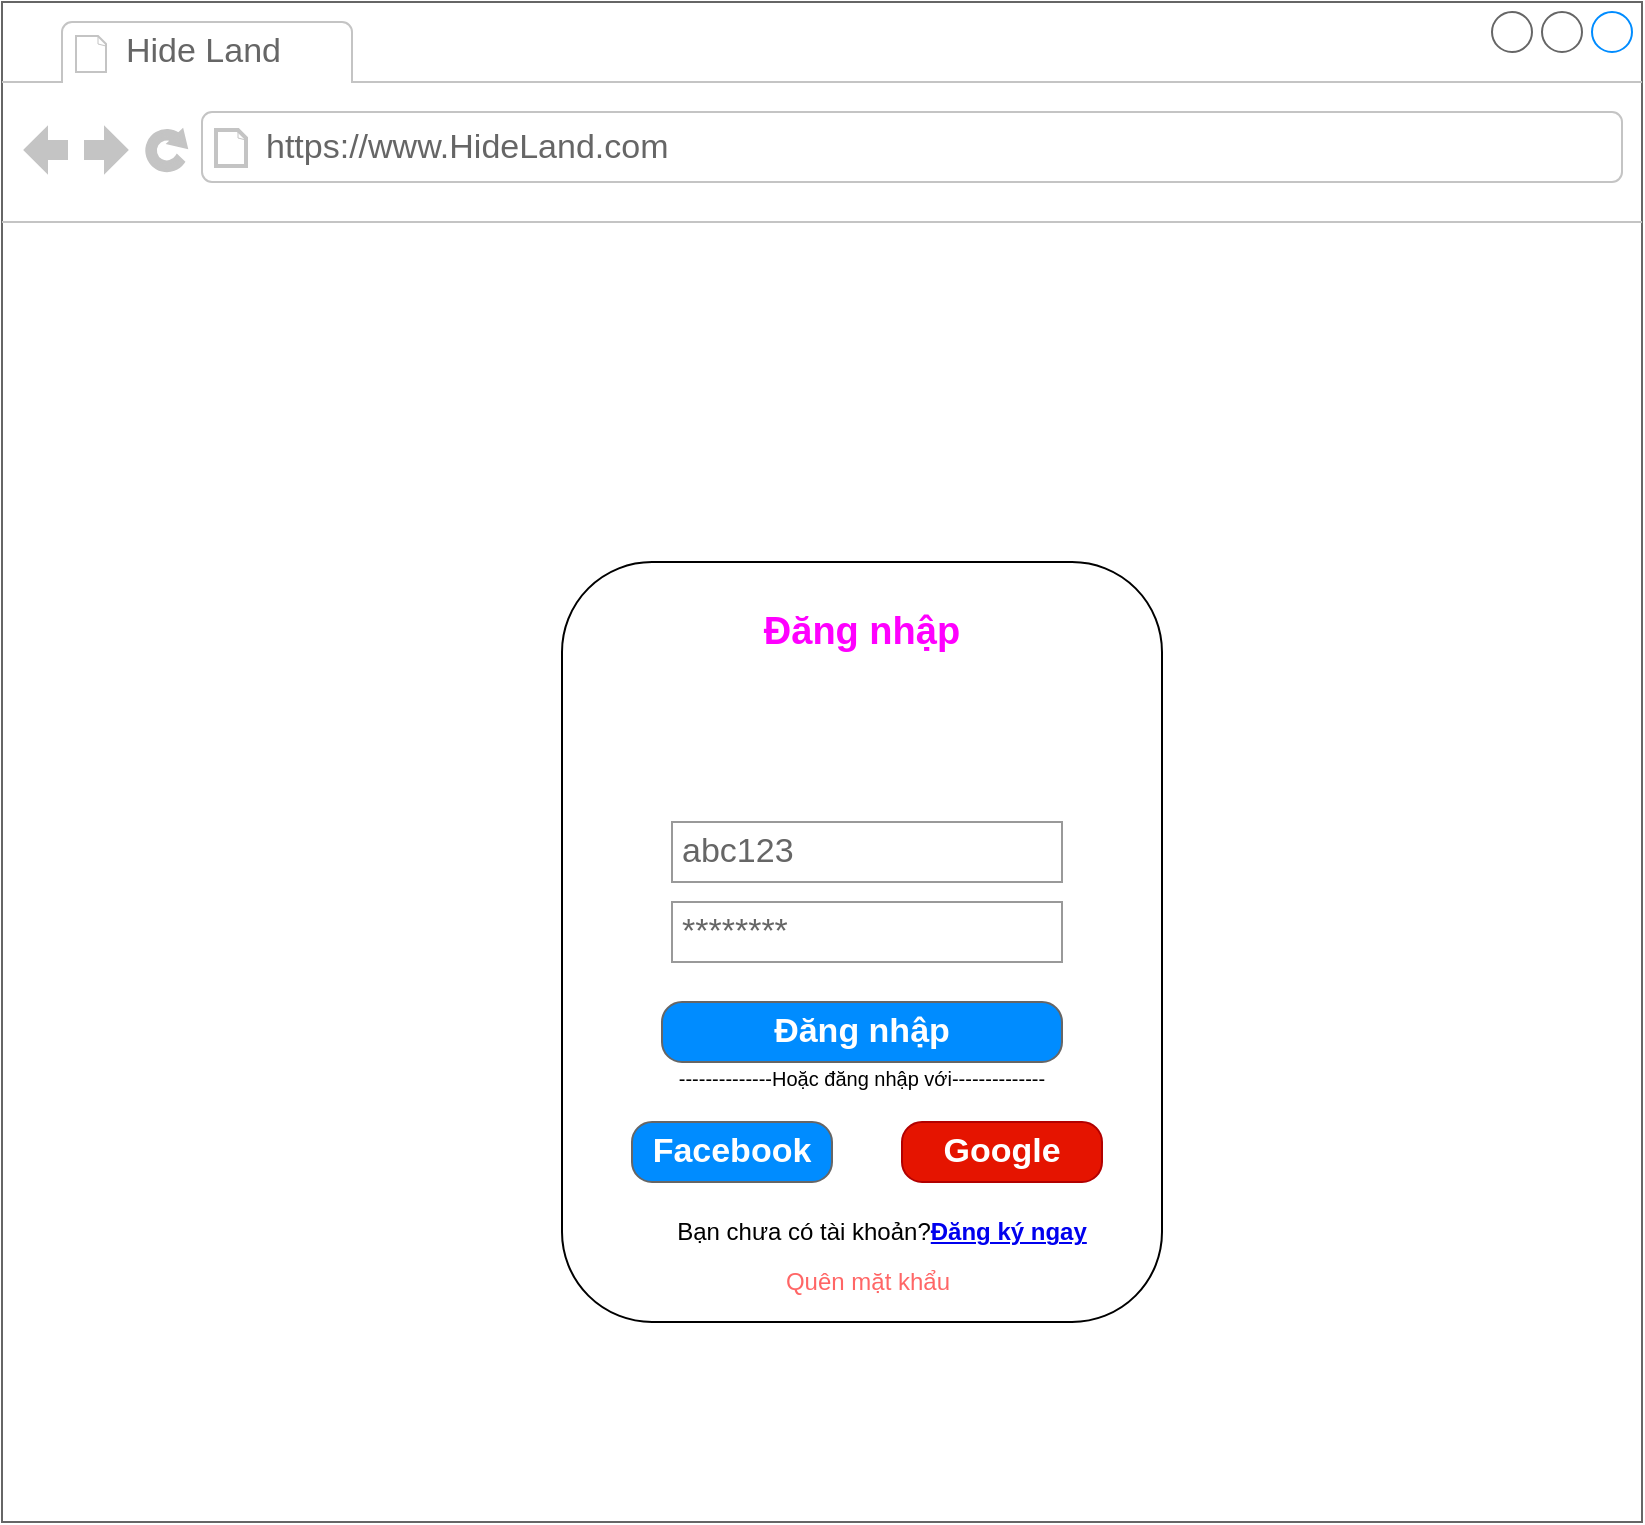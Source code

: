 <mxfile version="26.1.0">
  <diagram name="Page-1" id="wJlr5OTCxFn2WnX857zH">
    <mxGraphModel dx="1509" dy="1913" grid="1" gridSize="10" guides="1" tooltips="1" connect="1" arrows="1" fold="1" page="1" pageScale="1" pageWidth="850" pageHeight="1100" math="0" shadow="0">
      <root>
        <mxCell id="0" />
        <mxCell id="1" parent="0" />
        <mxCell id="hgU6Fp-lKwBG7PjbyS6M-1" value="" style="strokeWidth=1;shadow=0;dashed=0;align=center;html=1;shape=mxgraph.mockup.containers.browserWindow;rSize=0;strokeColor=#666666;strokeColor2=#008cff;strokeColor3=#c4c4c4;mainText=,;recursiveResize=0;labelBackgroundColor=#E5CCFF;" vertex="1" parent="1">
          <mxGeometry x="20" y="-220" width="820" height="760" as="geometry" />
        </mxCell>
        <mxCell id="hgU6Fp-lKwBG7PjbyS6M-2" value="Hide Land" style="strokeWidth=1;shadow=0;dashed=0;align=center;html=1;shape=mxgraph.mockup.containers.anchor;fontSize=17;fontColor=#666666;align=left;whiteSpace=wrap;" vertex="1" parent="hgU6Fp-lKwBG7PjbyS6M-1">
          <mxGeometry x="60" y="12" width="110" height="26" as="geometry" />
        </mxCell>
        <mxCell id="hgU6Fp-lKwBG7PjbyS6M-3" value="https://www.HideLand.com" style="strokeWidth=1;shadow=0;dashed=0;align=center;html=1;shape=mxgraph.mockup.containers.anchor;rSize=0;fontSize=17;fontColor=#666666;align=left;" vertex="1" parent="hgU6Fp-lKwBG7PjbyS6M-1">
          <mxGeometry x="130" y="60" width="250" height="26" as="geometry" />
        </mxCell>
        <mxCell id="hgU6Fp-lKwBG7PjbyS6M-4" value="" style="rounded=1;whiteSpace=wrap;html=1;" vertex="1" parent="1">
          <mxGeometry x="300" y="60" width="300" height="380" as="geometry" />
        </mxCell>
        <mxCell id="hgU6Fp-lKwBG7PjbyS6M-5" value="Đăng nhập" style="strokeWidth=1;shadow=0;dashed=0;align=center;html=1;shape=mxgraph.mockup.buttons.button;strokeColor=#666666;fontColor=#ffffff;mainText=;buttonStyle=round;fontSize=17;fontStyle=1;fillColor=#008cff;whiteSpace=wrap;" vertex="1" parent="1">
          <mxGeometry x="350" y="280" width="200" height="30" as="geometry" />
        </mxCell>
        <mxCell id="hgU6Fp-lKwBG7PjbyS6M-6" value="--------------Hoặc đăng nhập với--------------" style="text;html=1;align=center;verticalAlign=middle;whiteSpace=wrap;rounded=0;fontSize=10;" vertex="1" parent="1">
          <mxGeometry x="335" y="303" width="230" height="30" as="geometry" />
        </mxCell>
        <mxCell id="hgU6Fp-lKwBG7PjbyS6M-7" value="Facebook" style="strokeWidth=1;shadow=0;dashed=0;align=center;html=1;shape=mxgraph.mockup.buttons.button;strokeColor=#666666;fontColor=#ffffff;mainText=;buttonStyle=round;fontSize=17;fontStyle=1;fillColor=#008cff;whiteSpace=wrap;" vertex="1" parent="1">
          <mxGeometry x="335" y="340" width="100" height="30" as="geometry" />
        </mxCell>
        <mxCell id="hgU6Fp-lKwBG7PjbyS6M-8" value="Google" style="strokeWidth=1;shadow=0;dashed=0;align=center;html=1;shape=mxgraph.mockup.buttons.button;strokeColor=#B20000;mainText=;buttonStyle=round;fontSize=17;fontStyle=1;fillColor=#e51400;whiteSpace=wrap;fontColor=#ffffff;" vertex="1" parent="1">
          <mxGeometry x="470" y="340" width="100" height="30" as="geometry" />
        </mxCell>
        <mxCell id="hgU6Fp-lKwBG7PjbyS6M-9" value="********" style="strokeWidth=1;shadow=0;dashed=0;align=center;html=1;shape=mxgraph.mockup.forms.pwField;strokeColor=#999999;mainText=;align=left;fontColor=#666666;fontSize=17;spacingLeft=3;" vertex="1" parent="1">
          <mxGeometry x="355" y="230" width="195" height="30" as="geometry" />
        </mxCell>
        <mxCell id="hgU6Fp-lKwBG7PjbyS6M-10" value="abc123" style="strokeWidth=1;shadow=0;dashed=0;align=center;html=1;shape=mxgraph.mockup.forms.pwField;strokeColor=#999999;mainText=;align=left;fontColor=#666666;fontSize=17;spacingLeft=3;" vertex="1" parent="1">
          <mxGeometry x="355" y="190" width="195" height="30" as="geometry" />
        </mxCell>
        <mxCell id="hgU6Fp-lKwBG7PjbyS6M-11" value="Bạn chưa có tài khoản?&lt;a href=&quot;https://app.diagrams.net/#HNgoAnhThanThien%2Fthanthien123%2Fmain%2FPrototyes_trasua_2785.drawio#%7B%22pageId%22%3A%22wJlr5OTCxFn2WnX857zH%22%7D&quot;&gt;&lt;b&gt;&lt;font&gt;Đăng ký ngay&lt;/font&gt;&lt;/b&gt;&lt;/a&gt;" style="text;html=1;align=center;verticalAlign=middle;whiteSpace=wrap;rounded=0;" vertex="1" parent="1">
          <mxGeometry x="355" y="380" width="210" height="30" as="geometry" />
        </mxCell>
        <mxCell id="hgU6Fp-lKwBG7PjbyS6M-12" value="Quên mặt khẩu" style="text;html=1;align=center;verticalAlign=middle;whiteSpace=wrap;rounded=0;fontColor=#FF6666;" vertex="1" parent="1">
          <mxGeometry x="377.5" y="410" width="150" height="20" as="geometry" />
        </mxCell>
        <mxCell id="hgU6Fp-lKwBG7PjbyS6M-13" value="Đăng nhập" style="text;html=1;align=center;verticalAlign=middle;whiteSpace=wrap;rounded=0;fontSize=19;fontStyle=1;fontColor=#FF00FF;" vertex="1" parent="1">
          <mxGeometry x="365" y="70" width="170" height="50" as="geometry" />
        </mxCell>
      </root>
    </mxGraphModel>
  </diagram>
</mxfile>

